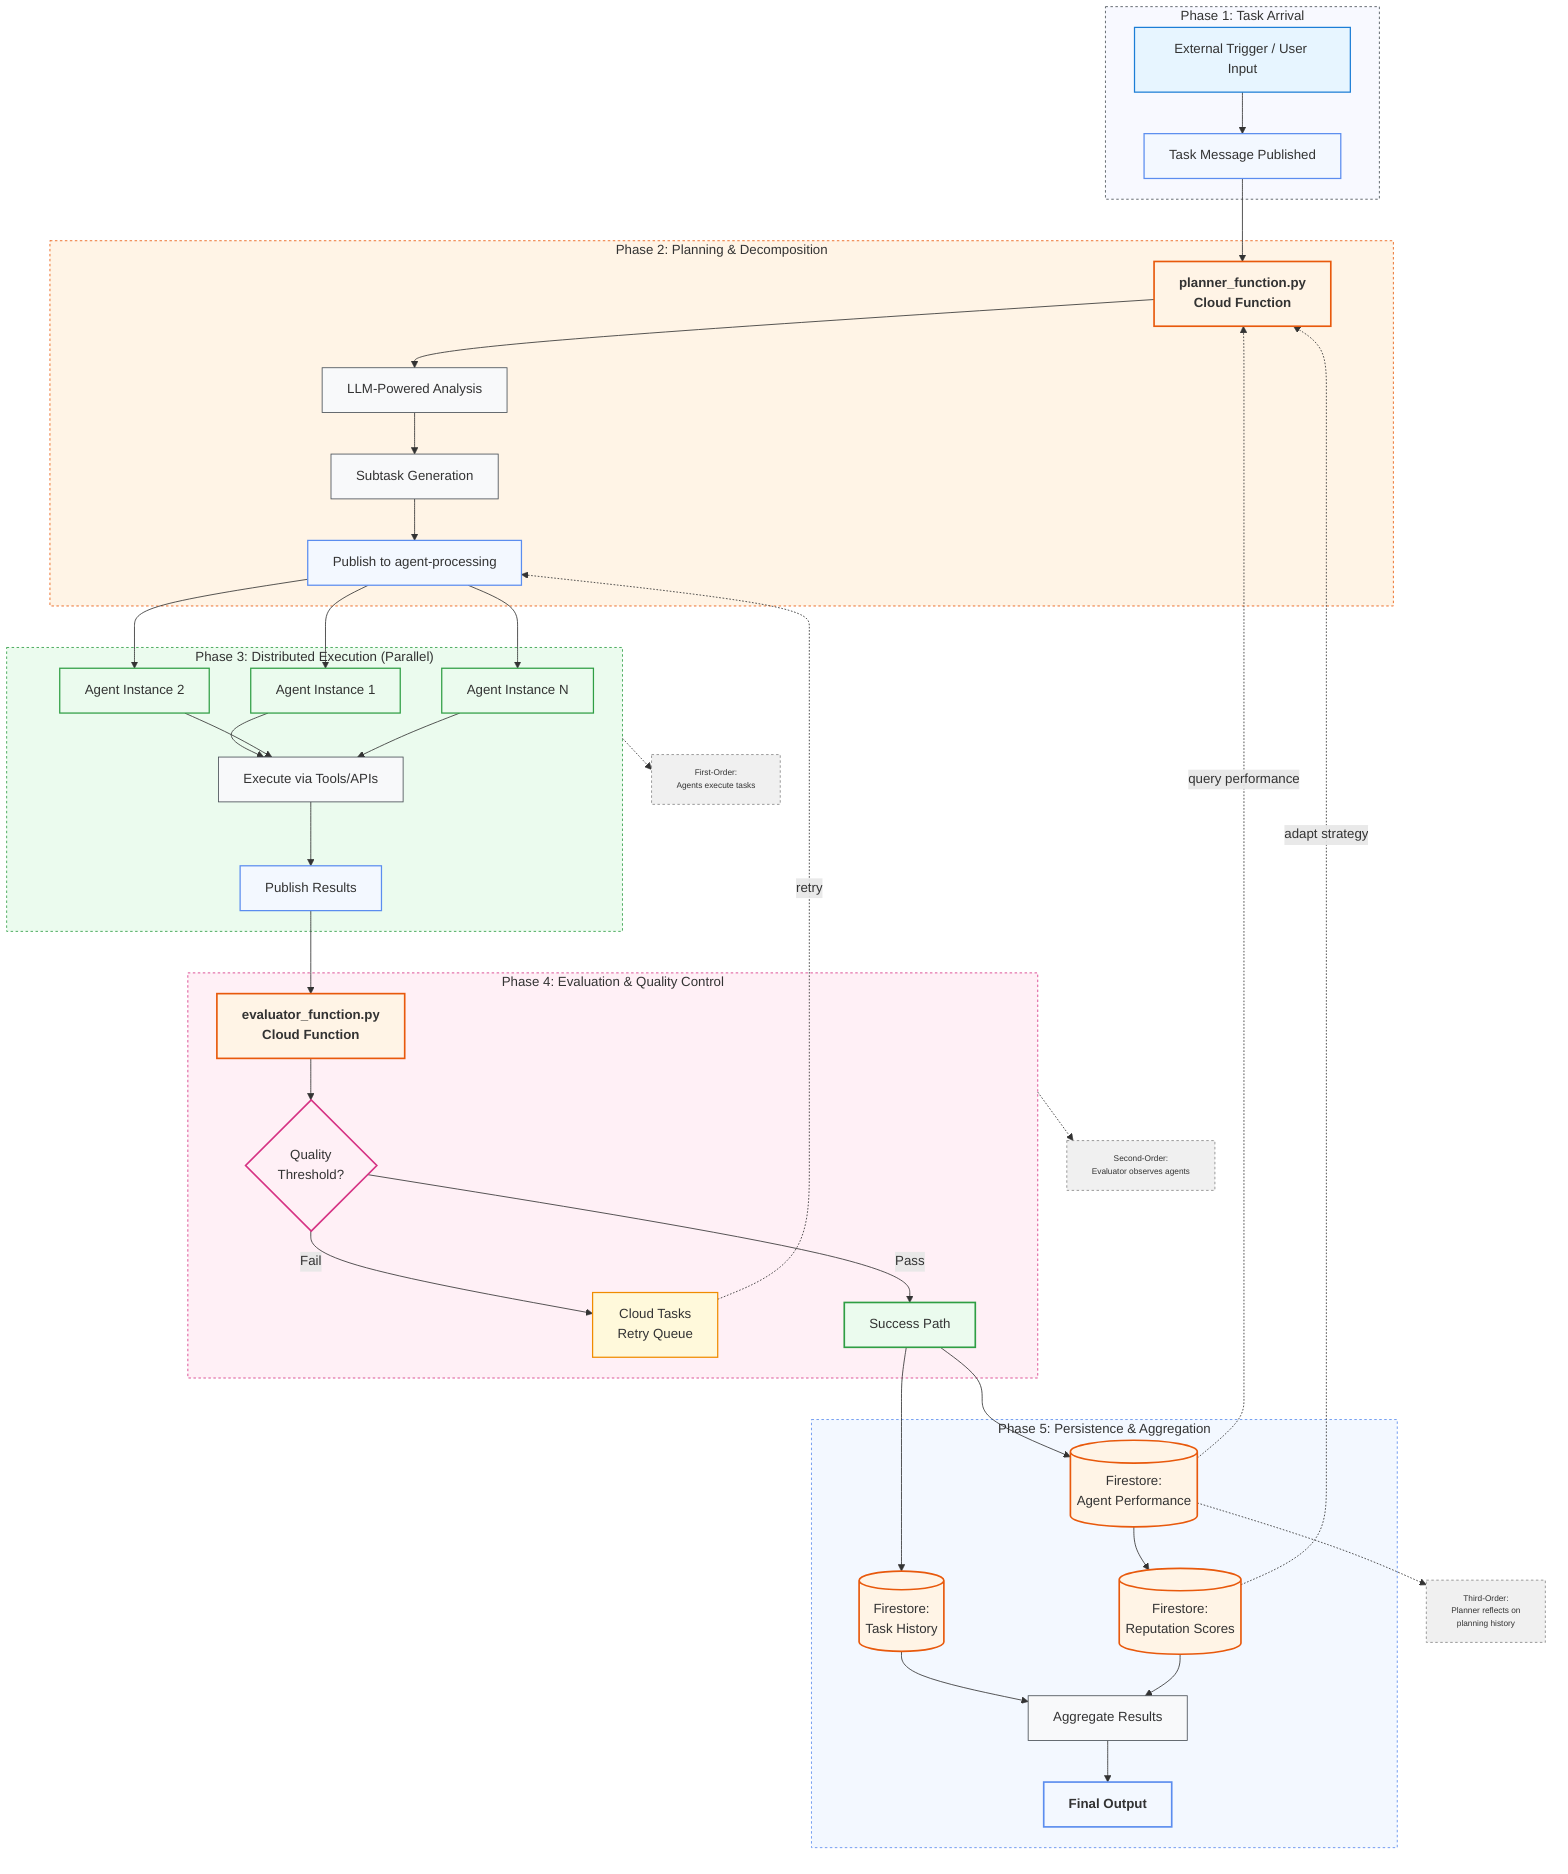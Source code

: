 %% Figure 6 â€" Complete agisa_sac Task Lifecycle Workflow
%% Five-phase processing with recursive feedback loop

flowchart TD
    %% Phase 1: Task Arrival
    subgraph Phase1["Phase 1: Task Arrival"]
        T1[External Trigger / User Input]:::input
        T2[Task Message Published]:::event
    end
    
    %% Phase 2: Planning & Decomposition
    subgraph Phase2["Phase 2: Planning & Decomposition"]
        P1[planner_function.py\nCloud Function]:::function
        P2[LLM-Powered Analysis]:::process
        P3[Subtask Generation]:::process
        P4[Publish to agent-processing]:::event
    end
    
    %% Phase 3: Distributed Execution
    subgraph Phase3["Phase 3: Distributed Execution (Parallel)"]
        A1[Agent Instance 1]:::agent
        A2[Agent Instance 2]:::agent
        A3[Agent Instance N]:::agent
        A4[Execute via Tools/APIs]:::process
        A5[Publish Results]:::event
    end
    
    %% Phase 4: Evaluation & Quality Control
    subgraph Phase4["Phase 4: Evaluation & Quality Control"]
        E1[evaluator_function.py\nCloud Function]:::function
        E2{Quality\nThreshold?}:::decision
        E3[Cloud Tasks\nRetry Queue]:::queue
        E4[Success Path]:::success
    end
    
    %% Phase 5: Persistence & Aggregation
    subgraph Phase5["Phase 5: Persistence & Aggregation"]
        M1[(Firestore:\nTask History)]:::storage
        M2[(Firestore:\nAgent Performance)]:::storage
        M3[(Firestore:\nReputation Scores)]:::storage
        M4[Aggregate Results]:::process
        M5[Final Output]:::output
    end
    
    %% Flow connections
    T1 --> T2
    T2 --> P1
    P1 --> P2
    P2 --> P3
    P3 --> P4
    
    P4 --> A1
    P4 --> A2
    P4 --> A3
    A1 --> A4
    A2 --> A4
    A3 --> A4
    A4 --> A5
    
    A5 --> E1
    E1 --> E2
    E2 -->|Fail| E3
    E2 -->|Pass| E4
    E3 -.retry.-> P4
    
    E4 --> M1
    E4 --> M2
    M2 --> M3
    M1 --> M4
    M3 --> M4
    M4 --> M5
    
    %% Recursive feedback loop (meta-learning)
    M2 -.query performance.-> P1
    M3 -.adapt strategy.-> P1
    
    %% Consciousness theory annotations
    note1["First-Order:\nAgents execute tasks"]:::annotation
    note2["Second-Order:\nEvaluator observes agents"]:::annotation
    note3["Third-Order:\nPlanner reflects on\nplanning history"]:::annotation
    
    Phase3 -.-> note1
    Phase4 -.-> note2
    M2 -.-> note3
    
    %% Style definitions
    classDef input fill:#e7f5ff,stroke:#1c7ed6,stroke-width:1.5px
    classDef event fill:#f3f8ff,stroke:#5b8def,stroke-width:1.5px
    classDef function fill:#fff4e6,stroke:#e8590c,stroke-width:2px,font-weight:bold
    classDef process fill:#f8f9fa,stroke:#495057
    classDef agent fill:#ebfbee,stroke:#2f9e44,stroke-width:1.5px
    classDef decision fill:#fff0f6,stroke:#d63384,stroke-width:2px
    classDef queue fill:#fff9db,stroke:#f08c00,stroke-width:1.5px
    classDef success fill:#ebfbee,stroke:#2f9e44,stroke-width:2px
    classDef storage fill:#fff4e6,stroke:#e8590c,stroke-width:2px
    classDef output fill:#f3f8ff,stroke:#5b8def,stroke-width:2px,font-weight:bold
    classDef annotation fill:#f0f0f0,stroke:#888,stroke-dasharray:3,font-size:10px
    
    style Phase1 fill:#f8f9ff,stroke:#495057,stroke-dasharray:3
    style Phase2 fill:#fff4e6,stroke:#e8590c,stroke-dasharray:3
    style Phase3 fill:#ebfbee,stroke:#2f9e44,stroke-dasharray:3
    style Phase4 fill:#fff0f6,stroke:#d63384,stroke-dasharray:3
    style Phase5 fill:#f3f8ff,stroke:#5b8def,stroke-dasharray:3